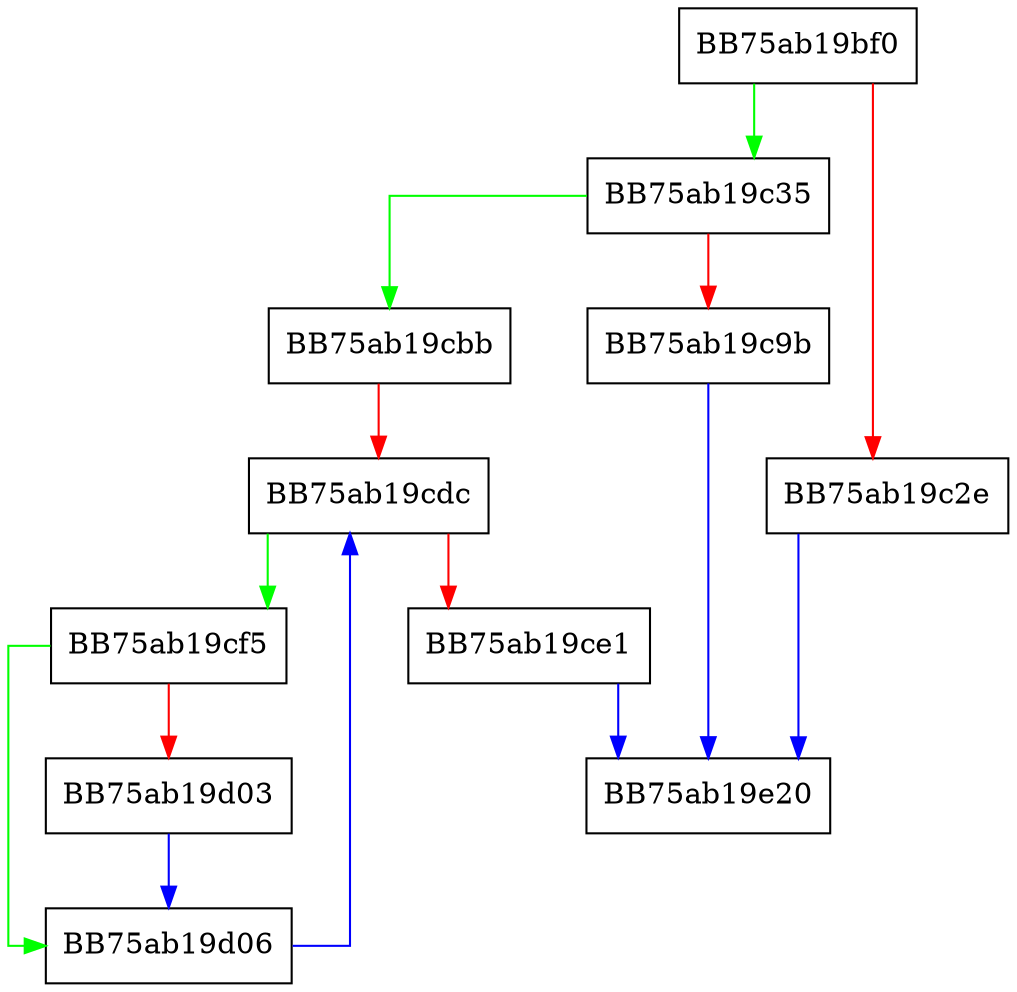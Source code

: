 digraph AtomicCounterValuesForPrefix {
  node [shape="box"];
  graph [splines=ortho];
  BB75ab19bf0 -> BB75ab19c35 [color="green"];
  BB75ab19bf0 -> BB75ab19c2e [color="red"];
  BB75ab19c2e -> BB75ab19e20 [color="blue"];
  BB75ab19c35 -> BB75ab19cbb [color="green"];
  BB75ab19c35 -> BB75ab19c9b [color="red"];
  BB75ab19c9b -> BB75ab19e20 [color="blue"];
  BB75ab19cbb -> BB75ab19cdc [color="red"];
  BB75ab19cdc -> BB75ab19cf5 [color="green"];
  BB75ab19cdc -> BB75ab19ce1 [color="red"];
  BB75ab19ce1 -> BB75ab19e20 [color="blue"];
  BB75ab19cf5 -> BB75ab19d06 [color="green"];
  BB75ab19cf5 -> BB75ab19d03 [color="red"];
  BB75ab19d03 -> BB75ab19d06 [color="blue"];
  BB75ab19d06 -> BB75ab19cdc [color="blue"];
}